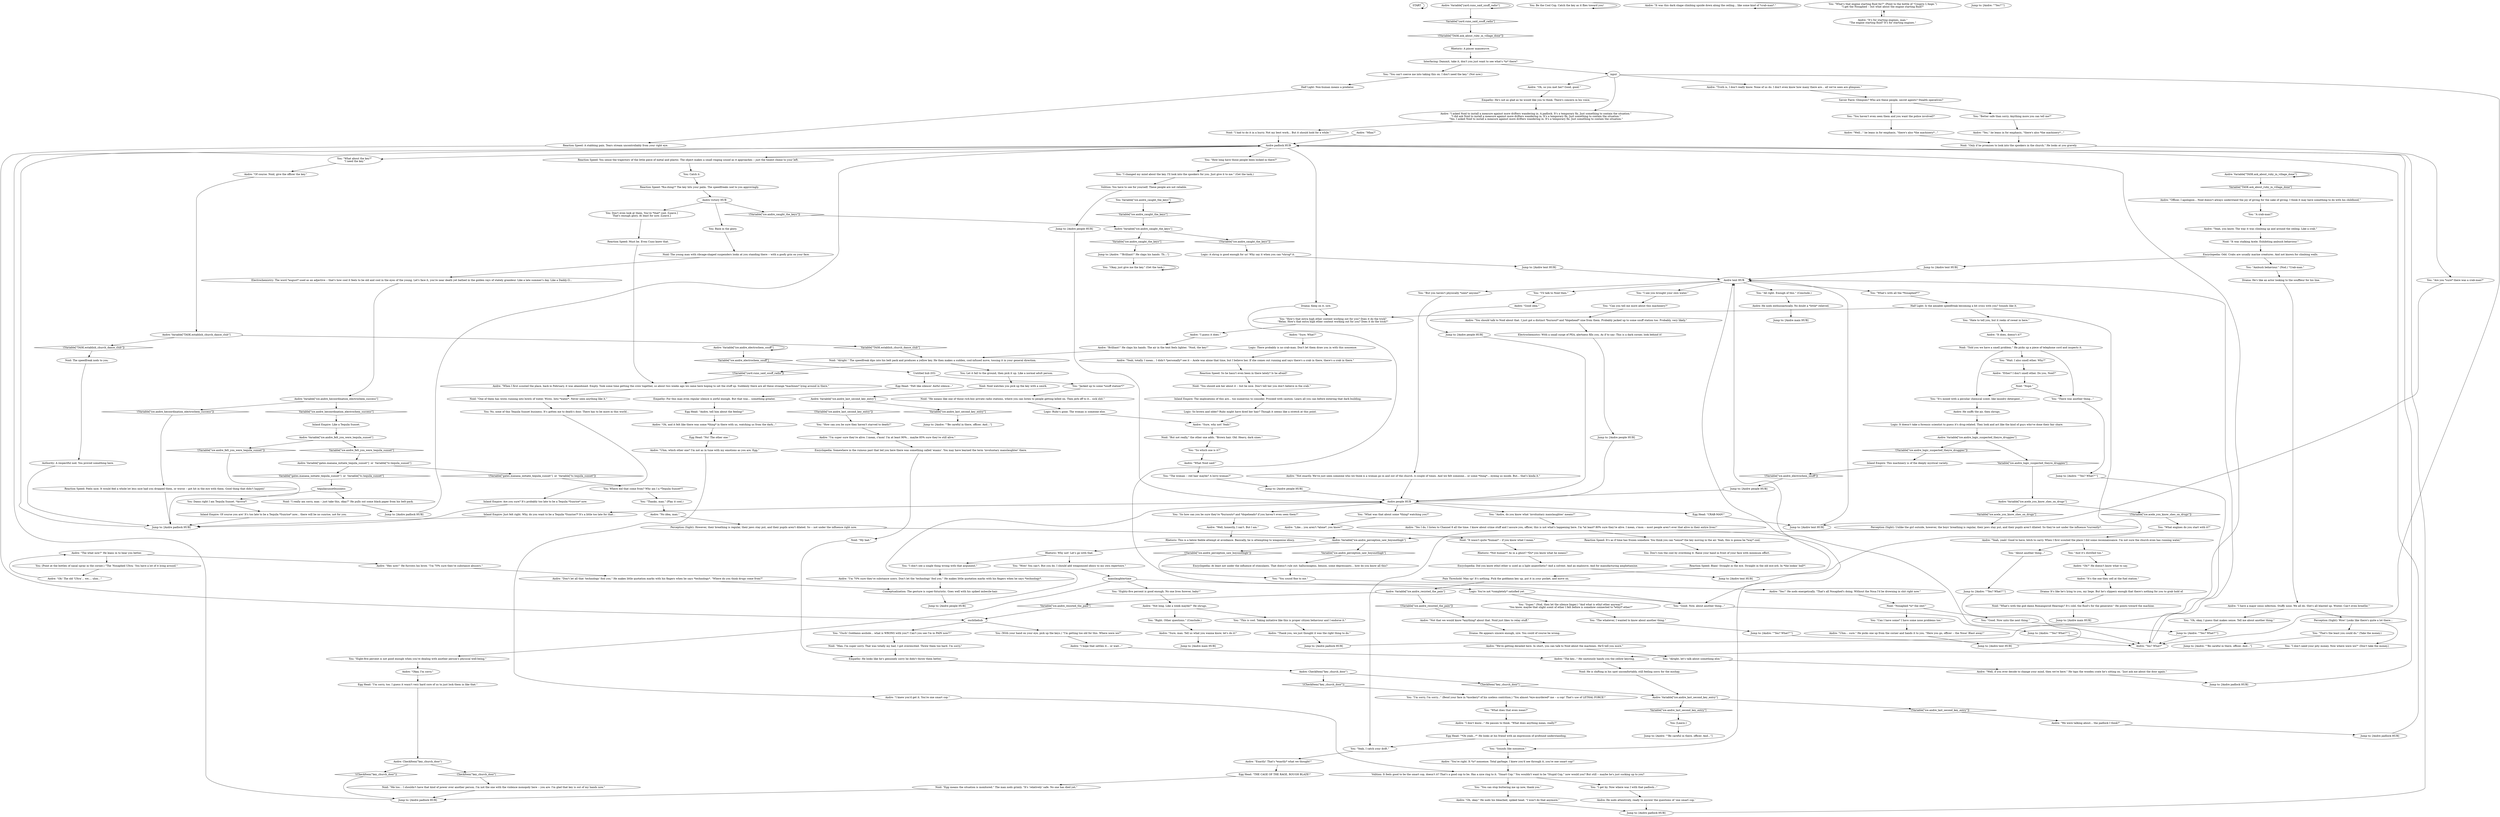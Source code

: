 # ICE / ANDRE TENT CONTENT
# this is where andre's dialogues about the "church/padlock", "who are inside the church" and "tent equipment" are.
# ==================================================
digraph G {
	  0 [label="START"];
	  1 [label="input"];
	  2 [label="You: \"Okay, just give me the key.\" (Get the task.)"];
	  3 [label="Andre: \"Brilliant!\" He claps his hands. The air in the tent feels lighter. \"Noid, the key!\""];
	  4 [label="Logic: You're not *completely* satisfied yet."];
	  5 [label="You: \"Andre, do you know what 'involuntary manslaughter' means?\""];
	  6 [label="You: \"Can you tell me more about this machinery?\""];
	  7 [label="Andre: \"Yeah, yeah! Good to have, bitch to carry. When I first scouted the place I did some reconnaissance. I'm not sure the church even has running water.\""];
	  8 [label="Noid: \"What's with the god damn Romangorod Hearings? It's cold, the fluid's for the generator.\" He points toward the machine."];
	  9 [label="Jump to: [Andre tent HUB]"];
	  10 [label="Andre: \"Yeah, totally. I mean... I didn't *personally* see it -- Acele was alone that time, but I believe her. If she comes out running and says there's a crab in there, there's a crab in there.\""];
	  11 [label="Jump to: [Andre people HUB]"];
	  12 [label="Andre: \"Sure, why not! Yeah!\""];
	  13 [label="Volition: You have to see for yourself. These people are not reliable."];
	  14 [label="Jump to: [Andre: \"\"Brilliant!\" He claps his hands. Th...\"]"];
	  15 [label="Reaction Speed: You sense the trajectory of the little piece of metal and plastic. The object makes a small ringing sound as it approaches -- just the tiniest chime to your left."];
	  16 [label="You: \"Right. Other questions.\" (Conclude.)"];
	  17 [label="You: \"How can you be sure they haven't starved to death?\""];
	  18 [label="Jump to: [Andre padlock HUB]"];
	  19 [label="Perception (Sight): Wow! Looks like there's quite a lot there..."];
	  20 [label="You: \"You sound fine to me.\""];
	  21 [label="Jump to: [Andre tent HUB]"];
	  22 [label="Jump to: [Andre tent HUB]"];
	  23 [label="You: \"Are you *sure* there was a crab-man?\""];
	  24 [label="Andre: \"Officer, I apologize... Noid doesn't always understand the joy of giving for the sake of giving. I think it may have something to do with his childhood.\""];
	  25 [label="Logic: Ruby's gone. The woman is someone else."];
	  26 [label="Andre: Variable[\"yard.cuno_said_snuff_radio\"]"];
	  27 [label="Variable[\"yard.cuno_said_snuff_radio\"]", shape=diamond];
	  28 [label="!(Variable[\"yard.cuno_said_snuff_radio\"])", shape=diamond];
	  29 [label="You: Be the Cool Cop. Catch the key as it flies toward you!"];
	  30 [label="You: Variable[\"ice.andre_caught_the_keys\"]"];
	  31 [label="Variable[\"ice.andre_caught_the_keys\"]", shape=diamond];
	  32 [label="!(Variable[\"ice.andre_caught_the_keys\"])", shape=diamond];
	  33 [label="You: Don't even look at them. You're *that* cool. [Leave.]\nThat's enough glory. At least for now. [Leave.]"];
	  34 [label="You: \"Thanks, man.\" (Play it cool.)"];
	  35 [label="Inland Empire: Just felt right. Why, do you want to be a Tequila *Sunrise?* It's a little too late for that..."];
	  36 [label="You: \"Alright, let's talk about something else.\""];
	  37 [label="Jump to: [Andre people HUB]"];
	  38 [label="Andre: Variable[\"ice.andre_electrochem_snuff\"]"];
	  39 [label="Variable[\"ice.andre_electrochem_snuff\"]", shape=diamond];
	  40 [label="!(Variable[\"ice.andre_electrochem_snuff\"])", shape=diamond];
	  41 [label="Andre: \"When I first scouted the place, back in February, it was abandoned. Empty. Took some time getting the crew together, so about two weeks ago we came here hoping to set the stuff up. Suddenly there are all these strange *machines* lying around in there.\""];
	  42 [label="Andre: \"Not that we would know *anything* about that. Noid just likes to relay stuff.\""];
	  43 [label="Reaction Speed: A stabbing pain. Tears stream uncontrollably from your right eye."];
	  44 [label="Andre: \"It was this dark shape climbing upside down along the ceiling... like some kind of *crab-man*.\""];
	  45 [label="You: \"A crab-man?\""];
	  46 [label="Rhetoric: A pincer manoeuvre."];
	  47 [label="Logic: So brown and older? Ruby might have dyed her hair? Though it seems like a stretch at this point."];
	  48 [label="Logic: There probably is no crab-man. Don't let them draw you in with this nonsense."];
	  49 [label="Jump to: [Andre main HUB]"];
	  50 [label="Drama: Keep on it, sire."];
	  51 [label="You: \"I changed my mind about the key. I'll look into the spookers for you. Just give it to me.\" (Get the task.)"];
	  52 [label="Andre: \"Not long. Like a week maybe?\" He shrugs."];
	  53 [label="Andre: \"Exactly! That's *exactly* what we thought!\""];
	  54 [label="Andre: \"I knew you'd get it. You're one smart cop.\""];
	  55 [label="Egg Head: \"Felt like silence! Awful silence...\""];
	  56 [label="You: \"I'll talk to Noid then.\""];
	  57 [label="You: \"What's that engine starting fluid for?\" (Point to the bottle of \"Coupris L'Ange.\")\n\"I get the Nosaphed -- but what about the engine starting fluid?\""];
	  58 [label="Half Light: Is the amiable speedfreak becoming a bit cross with you? Sounds like it."];
	  59 [label="Andre: \"The what now?\" He leans in to hear you better."];
	  60 [label="Drama: He's like an actor looking to the souffleur for his line."];
	  61 [label="Egg Head: \"CRAB-MAN!\""];
	  62 [label="You: \"The woman -- red hair maybe? A lorry-woman?\""];
	  63 [label="Andre: Variable[\"TASK.ask_about_ruby_in_village_done\"]"];
	  64 [label="Variable[\"TASK.ask_about_ruby_in_village_done\"]", shape=diamond];
	  65 [label="!(Variable[\"TASK.ask_about_ruby_in_village_done\"])", shape=diamond];
	  66 [label="Reaction Speed: Must be. Even Cuno knew that."];
	  67 [label="Jump to: [Andre: \"\"Be careful in there, officer. And...\"]"];
	  68 [label="Jump to: [Andre: \"\"Be careful in there, officer. And...\"]"];
	  69 [label="Andre: \"I hope that settles it... or wait...\""];
	  70 [label="Noid: \"My bad.\""];
	  71 [label="manslaughtertime"];
	  72 [label="Andre: \"Hey now!\" He furrows his brow. \"I'm 70% sure they're substance abusers.\""];
	  73 [label="You: \"The whatever, I wanted to know about another thing.\""];
	  74 [label="Andre: \"No idea, man.\""];
	  75 [label="Noid: The speedfreak nods to you."];
	  76 [label="Noid: \"Only if he promises to look into the spookers in the church.\" He looks at you gravely."];
	  77 [label="Inland Empire: This machinery is of the deeply mystical variety."];
	  78 [label="Logic: A shrug is good enough for us! Why say it when you can *shrug* it."];
	  79 [label="Reaction Speed: It's as if time has frozen somehow. You think you can *sense* the key moving in the air. Yeah, this is gonna be *way* cool."];
	  80 [label="You: \"What does that even mean?\""];
	  81 [label="Noid: \"I really am sorry, man -- just take this, okay?\" He pulls out some black paper from his belt-pack."];
	  82 [label="You: No, none of this Tequila Sunset business. It's gotten me to death's door. There has to be more in this world..."];
	  83 [label="Egg Head: \"Andre, tell him about the feeling!\""];
	  84 [label="You: \"But you haven't physically *seen* anyone?\""];
	  85 [label="You: \"Hate to tell you, but it reeks of sweat in here.\""];
	  86 [label="You: \"What engines do you start with it?\""];
	  87 [label="Perception (Sight): However, their breathing is regular, their jaws stay put, and their pupils aren't dilated. So -- not under the influence right now."];
	  88 [label="Encyclopedia: Did you know ethyl ether is used as a light anaesthetic? And a solvent. And an explosive. And for manufacturing amphetamine."];
	  89 [label="Half Light: Non-human means a predator."];
	  90 [label="Andre: \"Well, if you ever decide to change your mind, then we're here.\" He taps the wooden crate he's sitting on. \"Just ask me about the door again.\""];
	  91 [label="Andre: \"Sure. What?\""];
	  92 [label="Andre: \"Thank you, we just thought it was the right thing to do.\""];
	  93 [label="Empathy: He looks like he's genuinely sorry he didn't throw them better."];
	  94 [label="Andre: Variable[\"ice.andre_caught_the_keys\"]"];
	  95 [label="Variable[\"ice.andre_caught_the_keys\"]", shape=diamond];
	  96 [label="!(Variable[\"ice.andre_caught_the_keys\"])", shape=diamond];
	  97 [label="Encyclopedia: Somewhere in the ruinous past that led you here there was something called 'exams'. You may have learned the term 'involuntary manslaughter' there."];
	  98 [label="Andre: He nods attentively, ready to answer the questions of 'one smart cop.'"];
	  99 [label="Andre: \"Okay, I'm sorry.\""];
	  100 [label="You: \"I'm sorry, I'm sorry...\" (Bend your face in *mockery* of his useless contrition.) \"You almost *eye-murdered* me -- a cop! That's use of LETHAL FORCE!\""];
	  101 [label="ouchthehub"];
	  102 [label="Andre: \"Uhm, which other one? I'm not as in tune with my emotions as you are, Egg.\""];
	  103 [label="Jump to: [Andre people HUB]"];
	  104 [label="Jump to: [Andre people HUB]"];
	  105 [label="You: \"About another thing...\""];
	  106 [label="You: \"It's mixed with a peculiar chemical scent, like laundry detergent...\""];
	  107 [label="Jump to: [Andre: \"\"Yes? What?\"\"]"];
	  108 [label="Empathy: For this man even regular silence is awful enough. But that was... something greater."];
	  109 [label="Noid: \"Alright.\" The speedfreak dips into his belt pack and produces a yellow key. He then makes a sudden, cool-infused move, tossing it in your general direction."];
	  110 [label="Andre: Variable[\"ice.andre_hecoordination_electrochem_success\"]"];
	  111 [label="Variable[\"ice.andre_hecoordination_electrochem_success\"]", shape=diamond];
	  112 [label="!(Variable[\"ice.andre_hecoordination_electrochem_success\"])", shape=diamond];
	  113 [label="You: \"Yeah, I catch your drift.\""];
	  114 [label="Drama: He appears sincere enough, sire. You could of course be wrong."];
	  115 [label="Andre: \"Uhm... sure.\" He picks one up from the corner and hands it to you. \"Here you go, officer -- the Nosa! Blast away!\""];
	  116 [label="Andre: \"I have a major sinus infection. Stuffy nose. We all do. Shit's all blasted up. Winter. Can't even breathe.\""];
	  117 [label="Noid: \"Nosaphed *is* the shit!\""];
	  118 [label="Andre: Variable[\"ice.andre_perception_saw_boysnothigh\"]"];
	  119 [label="Variable[\"ice.andre_perception_saw_boysnothigh\"]", shape=diamond];
	  120 [label="!(Variable[\"ice.andre_perception_saw_boysnothigh\"])", shape=diamond];
	  121 [label="You: \"What was that about some *thing* watching you?\""];
	  122 [label="Jump to: [Andre padlock HUB]"];
	  123 [label="Egg Head: \"THE CAGE OF THE RAGE, ROUGH BLAZE!\""];
	  124 [label="You: [Leave.]"];
	  125 [label="Jump to: [Andre: \"\"Yes?\"\"]"];
	  126 [label="Andre: \"Oh, so you met her? Good, good.\""];
	  127 [label="Andre padlock HUB"];
	  128 [label="You: \"What about the key?\"\n\"I need the key.\""];
	  129 [label="Andre: \"Of course. Noid, give the officer the key.\""];
	  130 [label="Andre victory HUB"];
	  131 [label="Andre people HUB"];
	  132 [label="You: \"Jacked up to some *snuff station*?\""];
	  133 [label="You: \"All right. Enough of this.\" (Conclude.)"];
	  134 [label="You: \"You can't coerce me into taking this on. I don't need the key.\" (Not now.)"];
	  135 [label="Andre: He nods enthusiastically. No doubt a *little* relieved."];
	  136 [label="Andre: \"Oh, okay.\" He nods his bleached, spiked head. \"I won't do that anymore.\""];
	  137 [label="You: \"Sounds like nonsense.\""];
	  138 [label="Andre: \"I don't know...\" He pauses to think. \"What does anything mean, really?\""];
	  139 [label="You: \"So how can you be sure they're *burnouts* and *dopeheads* if you haven't even seen them?\""];
	  140 [label="Andre: \"We're getting derailed here. In short, you can talk to Noid about the machines. He'll tell you more.\""];
	  141 [label="Andre: \"Well, honestly, I can't. But I am.\""];
	  142 [label="You: \"And it's distilled too.\""];
	  143 [label="Andre: \"Mhm?\""];
	  144 [label="You: \"So which one is it?\""];
	  145 [label="Jump to: [Andre main HUB]"];
	  146 [label="Volition: It feels good to be the smart cop, doesn't it? That's a good cop to be. Has a nice ring to it. \"Smart Cop.\" You wouldn't want to be \"Stupid Cop,\" now would you? But still -- maybe he's just sucking up to you?"];
	  147 [label="Jump to: [Andre padlock HUB]"];
	  148 [label="Andre: Variable[\"gates.manana_initiate_tequila_sunset\"]  or  Variable[\"tc.tequila_sunset\"]"];
	  149 [label="Variable[\"gates.manana_initiate_tequila_sunset\"]  or  Variable[\"tc.tequila_sunset\"]", shape=diamond];
	  150 [label="!(Variable[\"gates.manana_initiate_tequila_sunset\"]  or  Variable[\"tc.tequila_sunset\"])", shape=diamond];
	  151 [label="You: \"Wow! You can't. But you do. I should add weaponised idiocy to my own repertoire.\""];
	  152 [label="Rhetoric: This is a below feeble attempt at avoidance. Basically, he is attempting to weaponise idiocy."];
	  153 [label="Andre: \"It's for starting engines, man.\"\n\"The engine starting fluid? It's for starting engines.\""];
	  154 [label="Jump to: [Andre: \"\"Yes? What?\"\"]"];
	  155 [label="Andre: He sniffs the air, then shrugs."];
	  156 [label="Perception (Sight): Unlike the girl outside, however, the boys' breathing is regular, their jaws stay put, and their pupils aren't dilated. So they're not under the influence *currently*."];
	  157 [label="Reaction Speed: So he hasn't even been in there lately? Is he afraid?"];
	  158 [label="You: Don't ruin the cool by overdoing it. Raise your hand in front of your face with minimum effort."];
	  159 [label="Andre: \"Truth is, I don't really know. None of us do. I don't even know how many there are... all we've seen are glimpses.\""];
	  160 [label="Noid: \"Nope.\""];
	  161 [label="Andre: Variable[\"ice.acele_you_know_shes_on_drugs\"]"];
	  162 [label="Variable[\"ice.acele_you_know_shes_on_drugs\"]", shape=diamond];
	  163 [label="!(Variable[\"ice.acele_you_know_shes_on_drugs\"])", shape=diamond];
	  164 [label="Jump to: [Andre tent HUB]"];
	  165 [label="Noid: He is shifting in his spot uncomfortably, still feeling sorry for the mishap."];
	  166 [label="Andre: \"Like... you aren't *alone*, you know?\""];
	  167 [label="Jump to: [Andre people HUB]"];
	  168 [label="Jump to: [Andre padlock HUB]"];
	  169 [label="Noid: \"But not really,\" the other one adds. \"Brown hair. Old. Heavy, dark sines.\""];
	  170 [label="Andre: \"What Noid said!\""];
	  171 [label="Andre: Variable[\"ice.andre_last_second_key_entry\"]"];
	  172 [label="Variable[\"ice.andre_last_second_key_entry\"]", shape=diamond];
	  173 [label="!(Variable[\"ice.andre_last_second_key_entry\"])", shape=diamond];
	  174 [label="You: \"You can stop buttering me up now, thank you.\""];
	  175 [label="Andre: \"You're right. It *is* nonsense. Total garbage. I knew you'd see through it, you're one smart cop!\""];
	  176 [label="Andre: \"Don't let all that 'technology' fool you.\" He makes little quotation marks with his fingers when he says *technology*. \"Where do you think drugs come from?\""];
	  177 [label="You: \"I don't see a single thing wrong with that argument.\""];
	  178 [label="Jump to: [Andre: \"\"Yes? What?\"\"]"];
	  179 [label="You: \"What's with all the *Nosaphed*?\""];
	  180 [label="You: \"Can I have some? I have some nose problems too.\""];
	  181 [label="Andre: Variable[\"ice.andre_resisted_the_pain\"]"];
	  182 [label="Variable[\"ice.andre_resisted_the_pain\"]", shape=diamond];
	  183 [label="!(Variable[\"ice.andre_resisted_the_pain\"])", shape=diamond];
	  184 [label="Noid: \"It wasn't quite *human* -- if you know what I mean.\""];
	  185 [label="Noid: \"I had to do it in a hurry. Not my best work... But it should hold for a while.\""];
	  186 [label="Jump to: [Andre padlock HUB]"];
	  187 [label="You: \"I don't need your pity money. Now where were we?\" (Don't take the money.)"];
	  188 [label="tequilasunsetbusiness"];
	  189 [label="Andre: CheckItem(\"key_church_door\")"];
	  190 [label="CheckItem(\"key_church_door\")", shape=diamond];
	  191 [label="!(CheckItem(\"key_church_door\"))", shape=diamond];
	  192 [label="Noid: \"One of them has wires running into bowls of water. Wires. Into *water*. Never seen anything like it.\""];
	  193 [label="Untitled hub (03)"];
	  194 [label="Jump to: [Andre tent HUB]"];
	  195 [label="You: \"Good. Now unto the next thing.\""];
	  196 [label="You: \"Super.\" (Nod, then let the silence linger.) \"And what is ethyl ether anyway?\"\n\"You know, maybe that slight scent of ether I felt before is somehow connected to *ethyl* ether?\""];
	  197 [label="Jump to: [Andre: \"\"Yes? What?\"\"]"];
	  198 [label="Andre: \"Good idea.\""];
	  199 [label="Andre: Variable[\"TASK.establish_church_dance_club\"]"];
	  200 [label="Variable[\"TASK.establish_church_dance_club\"]", shape=diamond];
	  201 [label="!(Variable[\"TASK.establish_church_dance_club\"])", shape=diamond];
	  202 [label="Drama: It's like he's lying to you, my liege. But he's slippery enough that there's nothing for you to grab hold of."];
	  203 [label="Andre: \"I asked Noid to install a measure against more drifters wandering in. A padlock. It's a temporary fix. Just something to contain the situation.\"\n\"I did ask Noid to install a measure against more drifters wandering in. It's a temporary fix. Just something to contain the situation.\"\n\"Yes. I asked Noid to install a measure against more drifters wandering in. It's a temporary fix. Just something to contain the situation.\""];
	  204 [label="Empathy: He's not as glad as he would like you to think. There's concern in his voice."];
	  205 [label="Reaction Speed: *Ka-ching!* The key hits your palm. The speedfreaks nod to you approvingly."];
	  206 [label="Andre: \"We were talking about... the padlock I think?\""];
	  207 [label="Andre: \"The key...\" He cautiously hands you the yellow keyring."];
	  208 [label="You: \"That's the least you could do.\" (Take the money.)"];
	  209 [label="Andre: \"Yes I do, I listen to Channel 8 all the time. I know about crime stuff and I assure you, officer, this is not what's happening here. I'm *at least* 80% sure they're alive. I mean, c'mon -- most people aren't ever that alive in their entire lives!\""];
	  210 [label="Reaction Speed: Feels nice. It would feel a whole lot less nice had you dropped them, or worse -- got hit in the eye with them. Good thing that didn't happen!"];
	  211 [label="Noid: \"He means like one of those rich-boy private radio stations, where you can listen to people getting killed on. Then jerk off to it... sick shit.\""];
	  212 [label="Conceptualization: The gesture is super-futuristic. Goes well with his spiked imbecile-hair."];
	  213 [label="Encyclopedia: At least not under the influence of stimulants. That doesn't rule out: hallucinogens, benzos, some depressants... how do you know all this?"];
	  214 [label="You: (Point at the bottles of nasal spray in the corner.) \"The 'Nosaphed Ultra.' You have a lot of it lying around.\""];
	  215 [label="Reaction Speed: Blam! Straight in the eye. Straight in the old eye-orb. In *the lookin' ball*!"];
	  216 [label="Authority: A respectful nod. You proved something here."];
	  217 [label="Interfacing: Dammit, take it, don't you just want to see what's *in* there?"];
	  218 [label="Jump to: [Andre people HUB]"];
	  219 [label="Andre: CheckItem(\"key_church_door\")"];
	  220 [label="CheckItem(\"key_church_door\")", shape=diamond];
	  221 [label="!(CheckItem(\"key_church_door\"))", shape=diamond];
	  222 [label="You: \"This is cool. Taking initiative like this is proper citizen behaviour and I endorse it.\""];
	  223 [label="Jump to: [Andre padlock HUB]"];
	  224 [label="Egg Head: \"I'm sorry, too. I guess it wasn't very hard core of us to just lock them in like that.\""];
	  225 [label="You: Where did that come from? Why am I a *Tequila Sunset*?"];
	  226 [label="Andre: \"I'm 70% sure they're substance users. Don't let the 'technology' fool you.\" He makes little quotation marks with his fingers when he says *technology*."];
	  227 [label="Andre: \"Yes? What?\""];
	  228 [label="Andre: \"Oh?\" He doesn't know what to say."];
	  229 [label="Andre: \"It's the one they sell at the fuel station.\""];
	  230 [label="Andre: \"Yeah, you know. The way it was climbing up and around the ceiling. Like a crab.\""];
	  231 [label="You: Catch it."];
	  232 [label="Rhetoric: Why not! Let's go with that."];
	  233 [label="Andre: Variable[\"ice.andre_last_second_key_entry\"]"];
	  234 [label="Variable[\"ice.andre_last_second_key_entry\"]", shape=diamond];
	  235 [label="!(Variable[\"ice.andre_last_second_key_entry\"])", shape=diamond];
	  236 [label="You: \"How long have those people been locked in there?\""];
	  237 [label="Inland Empire: Are you sure? It's probably too late to be a Tequila *Sunrise* now."];
	  238 [label="You: Damn right I am Tequila Sunset. *Arriva*!"];
	  239 [label="Noid: \"Man, I'm super sorry. That was totally my bad, I got overexcited. Threw them too hard. I'm sorry.\""];
	  240 [label="You: \"You haven't even seen them and you want the police involved?\""];
	  241 [label="You: \"Better safe than sorry. Anything more you can tell me?\""];
	  242 [label="Andre: \"Oh, and it felt like there was some *thing* in there with us, watching us from the dark...\""];
	  243 [label="You: \"There was another thing...\""];
	  244 [label="You: \"Oh, okay, I guess that makes sense. Tell me about another thing.\""];
	  245 [label="Noid: \"Told you we have a smell problem.\" He picks up a piece of telephone cord and inspects it."];
	  246 [label="Andre: \"Ether? I don't smell ether. Do you, Noid?\""];
	  247 [label="Andre: \"I guess it does.\""];
	  248 [label="Logic: It doesn't take a forensic scientist to guess it's drug-related. They look and act like the kind of guys who've done their fair share."];
	  249 [label="Noid: The young man with ribcage-shaped suspenders looks at you standing there -- with a goofy grin on your face."];
	  250 [label="Rhetoric: *Not human*? As in a ghost? *Do* you know what he means?"];
	  251 [label="You: \"Ambush behaviour.\" (Nod.) \"Crab-man.\""];
	  252 [label="Encyclopedia: Odd. Crabs are usually marine creatures. And not known for climbing walls."];
	  253 [label="Inland Empire: The implications of this are... too numerous to consider. Proceed with caution. Learn all you can before entering that dark building."];
	  254 [label="Andre: \"I'm super sure they're alive. I mean, c'mon! I'm at least 90%... maybe 85% sure they're still alive.\""];
	  255 [label="Noid: Noid watches you pick up the key with a smirk."];
	  256 [label="You: \"Eighty-five percent is good enough. No one lives forever, baby!\""];
	  257 [label="You: \"I get by. Now where was I with that padlock...\""];
	  258 [label="Andre: \"You should talk to Noid about that. I just got a distinct *burnout* and *dopehead* sine from them. Probably jacked up to some snuff station too. Probably, very likely.\""];
	  259 [label="Andre: \"Yes,\" he leans in for emphasis, \"there's also *the machinery*...\""];
	  260 [label="You: \"I see you brought your own water.\""];
	  261 [label="You: \"Wait. I also smell ether. Why?\""];
	  262 [label="Andre: Variable[\"ice.andre_logic_suspected_theyre_druggies\"]"];
	  263 [label="Variable[\"ice.andre_logic_suspected_theyre_druggies\"]", shape=diamond];
	  264 [label="!(Variable[\"ice.andre_logic_suspected_theyre_druggies\"])", shape=diamond];
	  265 [label="Andre: \"Yes!\" He nods energetically. \"That's all Nosaphed's doing. Without the Nosa I'd be drowning in shit right now.\""];
	  266 [label="Jump to: [Andre main HUB]"];
	  267 [label="Savoir Faire: Glimpses? Who are these people, secret agents? Stealth operatives?"];
	  268 [label="Jump to: [Andre: \"\"Be careful in there, officer. And...\"]"];
	  269 [label="You: (With your hand on your eye, pick up the keys.) \"I'm getting too old for this. Where were we?\""];
	  270 [label="Electrochemistry: The word *august* used as an adjective -- that's how cool it feels to be old and cool in the eyes of the young. Let's face it, you're near death yet bathed in the golden rays of stately grandeur. Like a late summer's day. Like a Daddy-O..."];
	  271 [label="You: \"Ouch! Goddamn asshole... what is WRONG with you?! Can't you see I'm in PAIN now?!\""];
	  272 [label="Jump to: [Andre padlock HUB]"];
	  273 [label="Pain Threshold: Man up! It's nothing. Pick the goddamn key up, put it in your pocket, and move on."];
	  274 [label="Andre: Variable[\"ice.andre_felt_you_were_tequila_sunset\"]"];
	  275 [label="Variable[\"ice.andre_felt_you_were_tequila_sunset\"]", shape=diamond];
	  276 [label="!(Variable[\"ice.andre_felt_you_were_tequila_sunset\"])", shape=diamond];
	  277 [label="Egg Head: \"No! The other one.\""];
	  278 [label="Andre: \"Not exactly. We've just seen someone who we think is a woman go in and out of the church. A couple of times. And we felt someone... or some *thing*... eyeing us inside. But... that's kinda it.\""];
	  279 [label="Electrochemistry: With a small surge of PEA, alertness fills you. As if to say: This is a dark corner, look behind it!"];
	  280 [label="You: \"Good. Now, about another thing...\""];
	  281 [label="Noid: \"It was stalking Acele. Exhibiting ambush behaviour.\""];
	  282 [label="Noid: \"Egg means the situation is monitored.\" The man nods grimly. \"It's 'relatively' safe. No one has died yet.\""];
	  283 [label="Andre: \"Sure, man. Tell us what you wanna know, let's do it!\""];
	  284 [label="You: Bask in the glory."];
	  285 [label="You: Let it fall to the ground, then pick it up. Like a normal adult person."];
	  286 [label="You: \"Eight-five percent is not good enough when you're dealing with another person's physical well-being.\""];
	  287 [label="Inland Empire: Of course you are! It's too late to be a Tequila *Sunrise* now... there will be no sunrise, not for you."];
	  288 [label="Inland Empire: Like a Tequila Sunset."];
	  289 [label="Egg Head: \"*Oh yeah...*\" He looks at his friend with an expression of profound understanding."];
	  290 [label="Noid: \"Me too... I shouldn't have that kind of power over another person. I'm not the one with the violence monopoly here -- you are. I'm glad that key is out of my hands now.\""];
	  291 [label="Andre: \"Well...\" he leans in for emphasis, \"there's also *the machinery*...\""];
	  292 [label="Andre tent HUB"];
	  293 [label="Jump to: [Andre: \"\"Yes? What?\"\"]"];
	  294 [label="Andre: \"It does, doesn't it?\""];
	  295 [label="You: \"How's that extra high ether content working out for you? Does it do the trick?\n\"Relax. How's that extra high ether content working out for you? Does it do the trick?\""];
	  296 [label="Andre: \"Oh! The old 'Ultra'... we.... uhm...\""];
	  297 [label="Noid: \"You should ask her about it -- but be nice. Don't tell her you don't believe in the crab.\""];
	  0 -> 0
	  1 -> 203
	  1 -> 227
	  1 -> 126
	  1 -> 159
	  2 -> 2
	  3 -> 109
	  4 -> 280
	  4 -> 196
	  5 -> 209
	  6 -> 258
	  7 -> 105
	  7 -> 142
	  8 -> 49
	  9 -> 292
	  10 -> 157
	  11 -> 131
	  12 -> 169
	  13 -> 218
	  14 -> 2
	  15 -> 231
	  16 -> 283
	  17 -> 254
	  18 -> 127
	  19 -> 208
	  19 -> 187
	  20 -> 265
	  21 -> 292
	  22 -> 292
	  23 -> 9
	  24 -> 45
	  25 -> 12
	  26 -> 26
	  26 -> 27
	  27 -> 65
	  28 -> 41
	  29 -> 29
	  30 -> 30
	  30 -> 31
	  31 -> 94
	  32 -> 94
	  33 -> 66
	  34 -> 74
	  35 -> 168
	  36 -> 90
	  37 -> 131
	  38 -> 38
	  38 -> 39
	  39 -> 193
	  40 -> 103
	  41 -> 192
	  42 -> 114
	  43 -> 101
	  44 -> 44
	  45 -> 230
	  46 -> 217
	  47 -> 12
	  48 -> 10
	  50 -> 280
	  50 -> 295
	  51 -> 13
	  52 -> 16
	  52 -> 222
	  53 -> 123
	  54 -> 146
	  55 -> 108
	  56 -> 198
	  57 -> 153
	  58 -> 280
	  58 -> 85
	  58 -> 295
	  59 -> 72
	  59 -> 214
	  60 -> 116
	  61 -> 9
	  62 -> 11
	  63 -> 64
	  63 -> 63
	  64 -> 24
	  65 -> 46
	  66 -> 41
	  69 -> 207
	  70 -> 93
	  71 -> 256
	  71 -> 4
	  71 -> 286
	  72 -> 176
	  73 -> 107
	  74 -> 87
	  75 -> 216
	  76 -> 23
	  77 -> 40
	  78 -> 194
	  79 -> 158
	  80 -> 138
	  81 -> 18
	  82 -> 237
	  83 -> 242
	  84 -> 278
	  85 -> 294
	  86 -> 7
	  87 -> 118
	  88 -> 21
	  89 -> 43
	  90 -> 122
	  91 -> 48
	  92 -> 186
	  93 -> 219
	  94 -> 96
	  94 -> 95
	  95 -> 14
	  96 -> 78
	  97 -> 70
	  98 -> 223
	  99 -> 224
	  100 -> 80
	  101 -> 269
	  101 -> 271
	  102 -> 54
	  103 -> 131
	  104 -> 131
	  105 -> 154
	  106 -> 155
	  107 -> 227
	  108 -> 83
	  109 -> 28
	  109 -> 285
	  110 -> 112
	  110 -> 111
	  111 -> 288
	  112 -> 210
	  113 -> 53
	  114 -> 140
	  115 -> 164
	  116 -> 19
	  116 -> 244
	  117 -> 195
	  117 -> 180
	  118 -> 120
	  118 -> 119
	  119 -> 213
	  120 -> 20
	  121 -> 166
	  122 -> 127
	  123 -> 282
	  124 -> 67
	  126 -> 204
	  127 -> 128
	  127 -> 50
	  127 -> 236
	  127 -> 15
	  128 -> 129
	  129 -> 199
	  130 -> 32
	  130 -> 33
	  130 -> 284
	  131 -> 35
	  131 -> 5
	  131 -> 139
	  131 -> 121
	  131 -> 61
	  132 -> 211
	  133 -> 135
	  134 -> 89
	  135 -> 145
	  136 -> 223
	  137 -> 175
	  138 -> 289
	  139 -> 141
	  140 -> 36
	  141 -> 152
	  142 -> 228
	  143 -> 127
	  144 -> 170
	  146 -> 257
	  146 -> 174
	  147 -> 127
	  148 -> 149
	  148 -> 150
	  149 -> 188
	  150 -> 225
	  151 -> 71
	  152 -> 232
	  153 -> 57
	  154 -> 227
	  155 -> 248
	  156 -> 118
	  157 -> 297
	  158 -> 215
	  159 -> 267
	  160 -> 106
	  160 -> 243
	  161 -> 162
	  161 -> 163
	  162 -> 156
	  163 -> 86
	  164 -> 292
	  165 -> 233
	  166 -> 184
	  167 -> 131
	  168 -> 127
	  169 -> 144
	  170 -> 62
	  171 -> 172
	  171 -> 173
	  172 -> 268
	  173 -> 17
	  174 -> 136
	  175 -> 146
	  176 -> 212
	  177 -> 226
	  178 -> 227
	  179 -> 58
	  180 -> 115
	  181 -> 182
	  181 -> 183
	  182 -> 101
	  183 -> 42
	  184 -> 250
	  185 -> 127
	  186 -> 127
	  187 -> 207
	  188 -> 81
	  188 -> 238
	  189 -> 190
	  189 -> 191
	  190 -> 290
	  191 -> 272
	  192 -> 82
	  193 -> 132
	  193 -> 55
	  194 -> 292
	  195 -> 293
	  196 -> 73
	  197 -> 227
	  198 -> 167
	  199 -> 200
	  199 -> 201
	  200 -> 109
	  201 -> 75
	  202 -> 8
	  203 -> 185
	  204 -> 203
	  205 -> 130
	  206 -> 147
	  207 -> 165
	  208 -> 68
	  209 -> 113
	  209 -> 137
	  209 -> 79
	  210 -> 168
	  211 -> 25
	  212 -> 104
	  213 -> 20
	  214 -> 296
	  215 -> 273
	  216 -> 168
	  217 -> 1
	  217 -> 134
	  218 -> 131
	  219 -> 220
	  219 -> 221
	  220 -> 233
	  221 -> 100
	  222 -> 92
	  223 -> 127
	  224 -> 189
	  225 -> 34
	  226 -> 212
	  227 -> 292
	  228 -> 229
	  229 -> 202
	  230 -> 281
	  231 -> 205
	  232 -> 177
	  232 -> 151
	  233 -> 234
	  233 -> 235
	  234 -> 124
	  235 -> 206
	  236 -> 51
	  237 -> 168
	  238 -> 287
	  239 -> 93
	  240 -> 291
	  241 -> 259
	  242 -> 277
	  243 -> 197
	  244 -> 293
	  245 -> 106
	  245 -> 243
	  245 -> 261
	  246 -> 160
	  247 -> 3
	  248 -> 262
	  249 -> 270
	  250 -> 88
	  251 -> 60
	  252 -> 251
	  252 -> 22
	  253 -> 47
	  254 -> 97
	  255 -> 171
	  256 -> 52
	  257 -> 98
	  258 -> 279
	  259 -> 76
	  260 -> 6
	  261 -> 246
	  262 -> 264
	  262 -> 263
	  263 -> 161
	  264 -> 77
	  265 -> 117
	  267 -> 240
	  267 -> 241
	  269 -> 69
	  270 -> 110
	  271 -> 239
	  272 -> 127
	  273 -> 181
	  274 -> 275
	  274 -> 276
	  275 -> 148
	  276 -> 168
	  277 -> 102
	  278 -> 131
	  279 -> 37
	  280 -> 178
	  281 -> 252
	  282 -> 272
	  283 -> 266
	  284 -> 249
	  285 -> 255
	  286 -> 99
	  287 -> 168
	  288 -> 274
	  289 -> 113
	  289 -> 137
	  290 -> 272
	  291 -> 76
	  292 -> 260
	  292 -> 133
	  292 -> 179
	  292 -> 84
	  292 -> 56
	  293 -> 227
	  294 -> 245
	  295 -> 247
	  296 -> 59
	  297 -> 253
}

